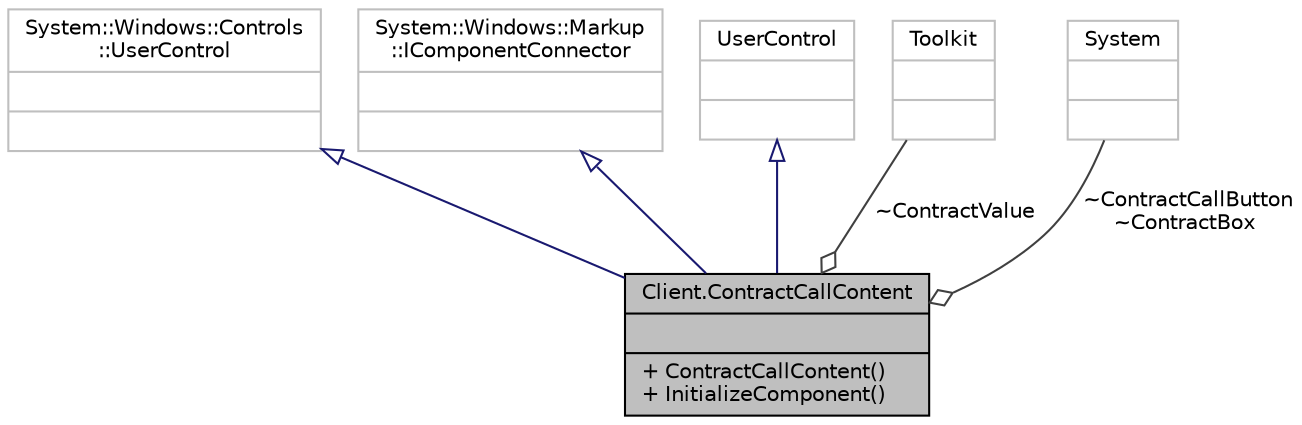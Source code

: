 digraph "Client.ContractCallContent"
{
  edge [fontname="Helvetica",fontsize="10",labelfontname="Helvetica",labelfontsize="10"];
  node [fontname="Helvetica",fontsize="10",shape=record];
  Node4 [label="{Client.ContractCallContent\n||+ ContractCallContent()\l+ InitializeComponent()\l}",height=0.2,width=0.4,color="black", fillcolor="grey75", style="filled", fontcolor="black"];
  Node5 -> Node4 [dir="back",color="midnightblue",fontsize="10",style="solid",arrowtail="onormal",fontname="Helvetica"];
  Node5 [label="{System::Windows::Controls\l::UserControl\n||}",height=0.2,width=0.4,color="grey75", fillcolor="white", style="filled"];
  Node6 -> Node4 [dir="back",color="midnightblue",fontsize="10",style="solid",arrowtail="onormal",fontname="Helvetica"];
  Node6 [label="{System::Windows::Markup\l::IComponentConnector\n||}",height=0.2,width=0.4,color="grey75", fillcolor="white", style="filled"];
  Node7 -> Node4 [dir="back",color="midnightblue",fontsize="10",style="solid",arrowtail="onormal",fontname="Helvetica"];
  Node7 [label="{UserControl\n||}",height=0.2,width=0.4,color="grey75", fillcolor="white", style="filled"];
  Node8 -> Node4 [color="grey25",fontsize="10",style="solid",label=" ~ContractValue" ,arrowhead="odiamond",fontname="Helvetica"];
  Node8 [label="{Toolkit\n||}",height=0.2,width=0.4,color="grey75", fillcolor="white", style="filled"];
  Node9 -> Node4 [color="grey25",fontsize="10",style="solid",label=" ~ContractCallButton\n~ContractBox" ,arrowhead="odiamond",fontname="Helvetica"];
  Node9 [label="{System\n||}",height=0.2,width=0.4,color="grey75", fillcolor="white", style="filled"];
}
